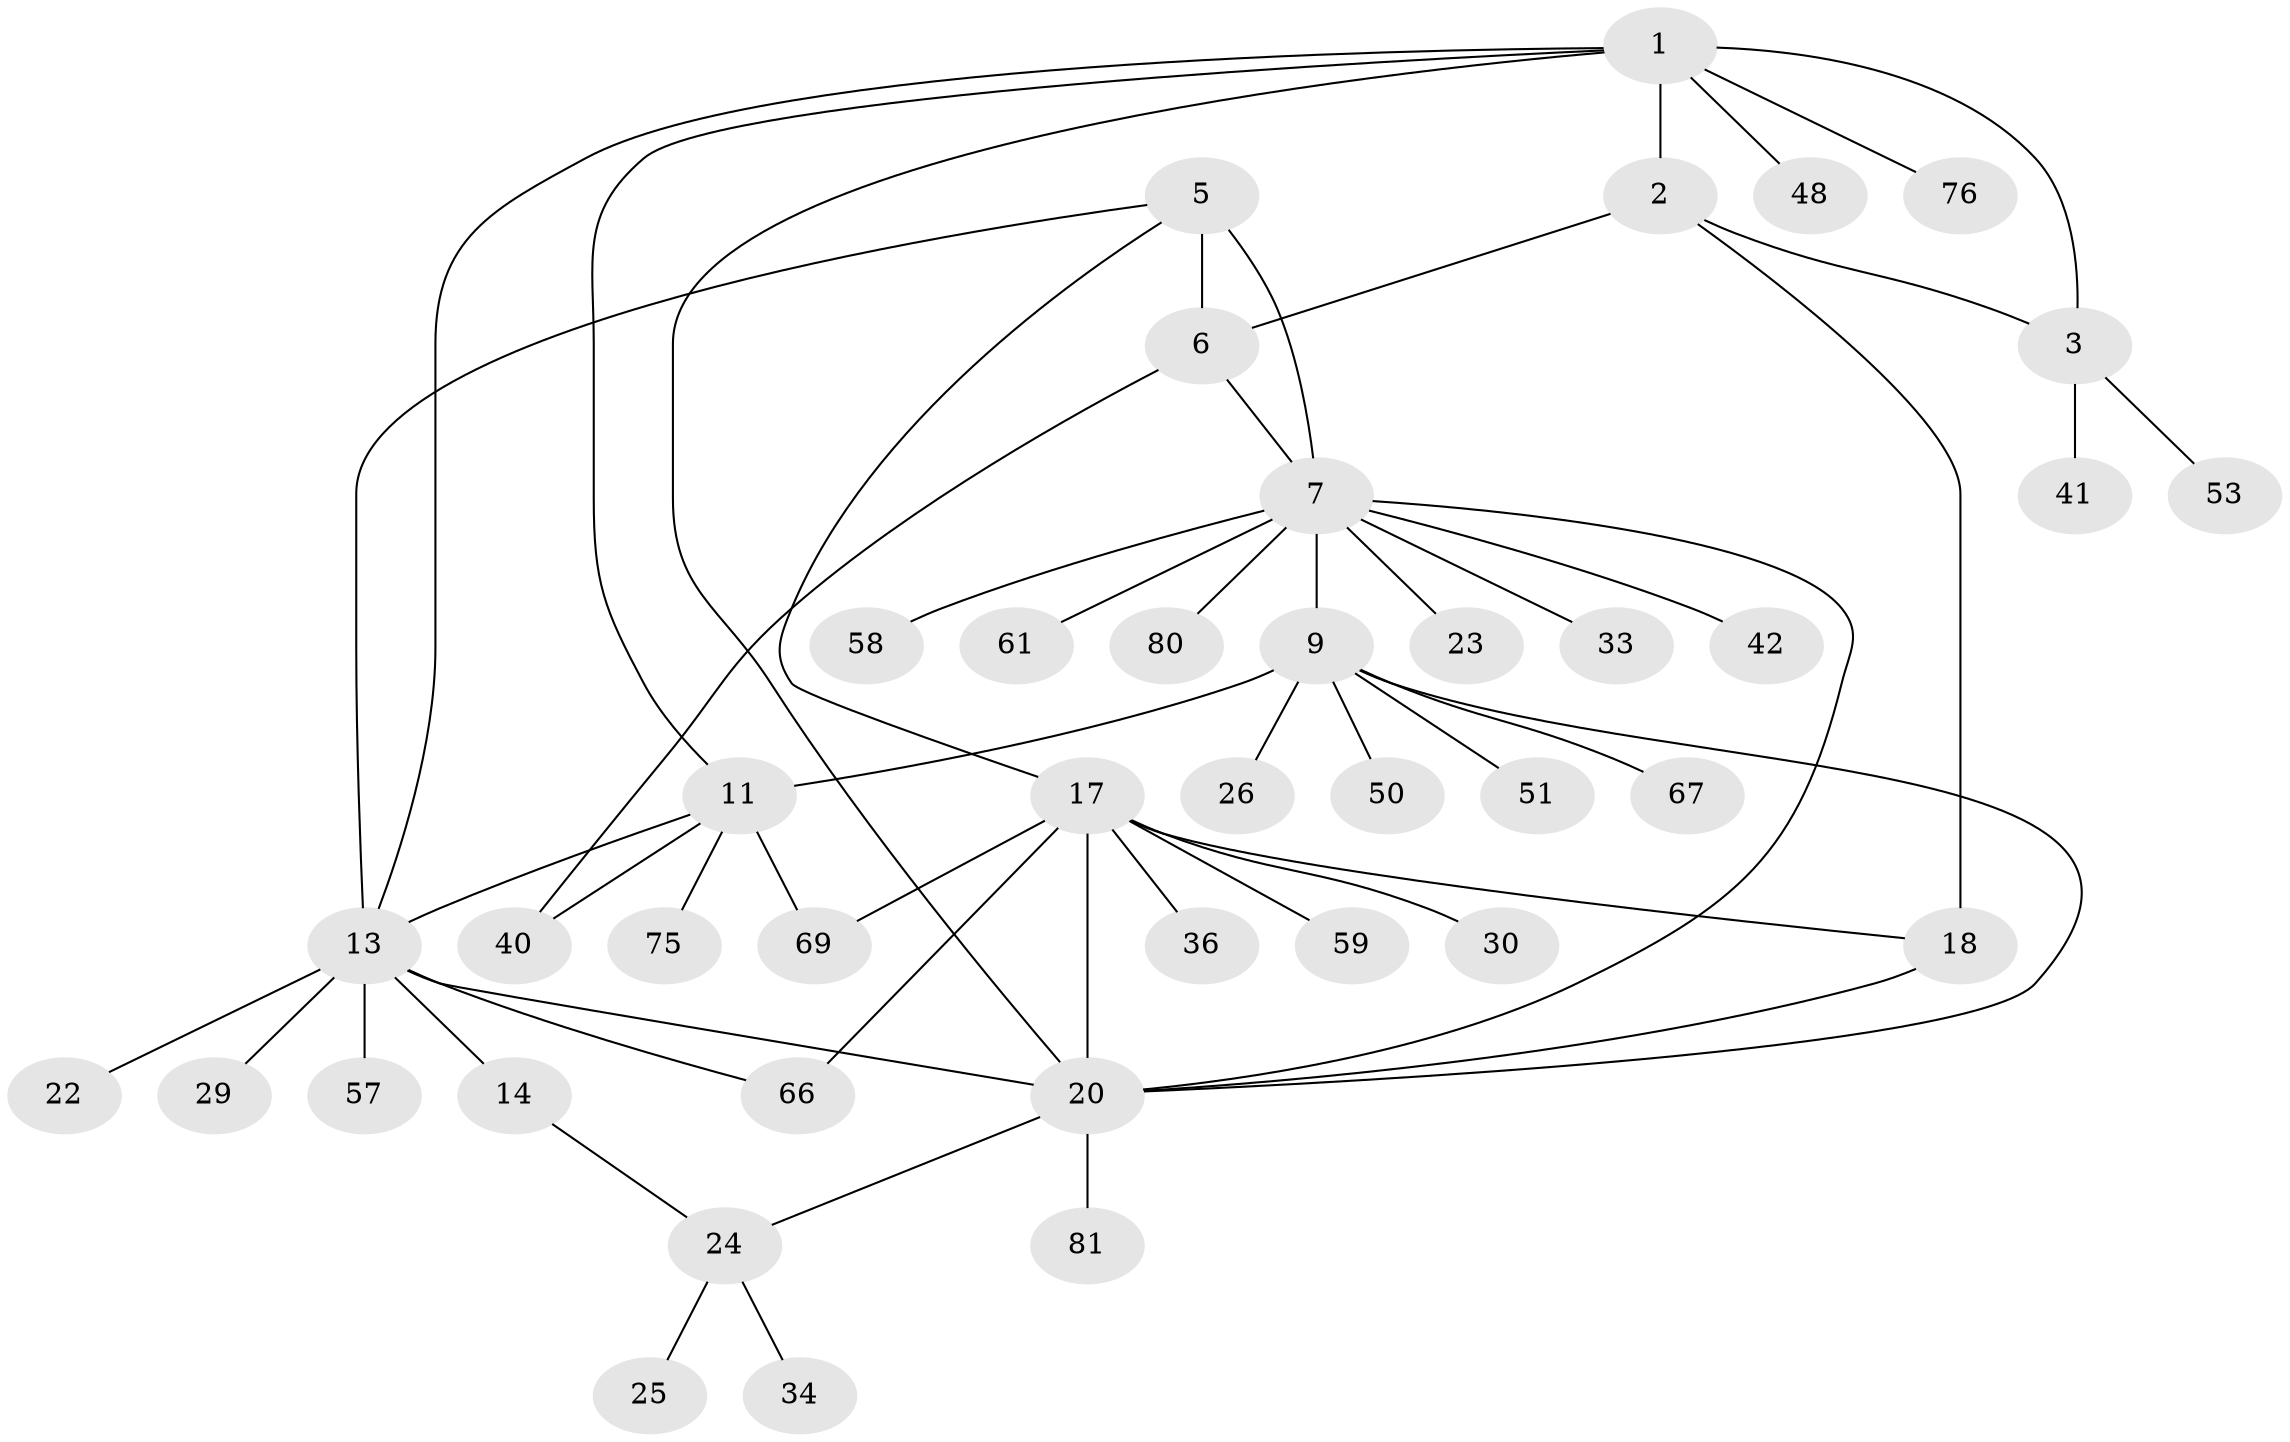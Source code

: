 // original degree distribution, {7: 0.060240963855421686, 5: 0.03614457831325301, 9: 0.03614457831325301, 6: 0.060240963855421686, 12: 0.012048192771084338, 8: 0.024096385542168676, 4: 0.024096385542168676, 2: 0.20481927710843373, 1: 0.5301204819277109, 3: 0.012048192771084338}
// Generated by graph-tools (version 1.1) at 2025/19/03/04/25 18:19:40]
// undirected, 41 vertices, 55 edges
graph export_dot {
graph [start="1"]
  node [color=gray90,style=filled];
  1 [super="+37+38+4"];
  2;
  3;
  5;
  6 [super="+83+32"];
  7 [super="+8+45+55"];
  9 [super="+10+12+52+72+82+49"];
  11;
  13 [super="+16+47+15"];
  14;
  17 [super="+19"];
  18 [super="+31+43+64+70"];
  20;
  22;
  23;
  24 [super="+39+46+28+35"];
  25;
  26;
  29;
  30;
  33 [super="+65"];
  34;
  36 [super="+54"];
  40;
  41;
  42;
  48;
  50 [super="+71"];
  51;
  53;
  57;
  58;
  59;
  61;
  66;
  67;
  69;
  75;
  76;
  80;
  81;
  1 -- 2 [weight=2];
  1 -- 3 [weight=2];
  1 -- 48;
  1 -- 76;
  1 -- 20;
  1 -- 11;
  1 -- 13;
  2 -- 3;
  2 -- 6;
  2 -- 18 [weight=3];
  3 -- 41;
  3 -- 53;
  5 -- 6;
  5 -- 7 [weight=2];
  5 -- 13;
  5 -- 17;
  6 -- 7 [weight=2];
  6 -- 40;
  7 -- 9 [weight=2];
  7 -- 33;
  7 -- 42;
  7 -- 80;
  7 -- 23;
  7 -- 58;
  7 -- 61;
  7 -- 20;
  9 -- 11 [weight=3];
  9 -- 20;
  9 -- 26;
  9 -- 50;
  9 -- 51;
  9 -- 67;
  11 -- 40;
  11 -- 69;
  11 -- 75;
  11 -- 13;
  13 -- 14 [weight=3];
  13 -- 66;
  13 -- 20;
  13 -- 29;
  13 -- 22;
  13 -- 57;
  14 -- 24;
  17 -- 18 [weight=2];
  17 -- 20 [weight=2];
  17 -- 59;
  17 -- 66;
  17 -- 69;
  17 -- 36;
  17 -- 30;
  18 -- 20;
  20 -- 81;
  20 -- 24;
  24 -- 25;
  24 -- 34;
}
